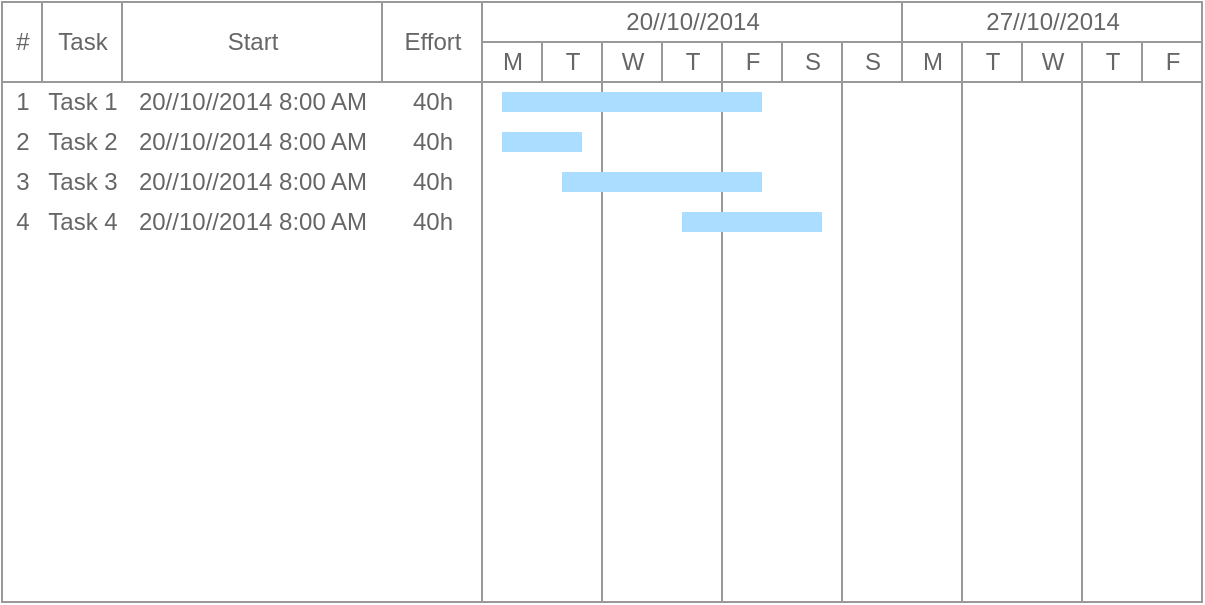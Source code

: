 <mxfile version="26.2.14">
  <diagram name="Page-1" id="CG7nVRiO2Gma3aAZzR6_">
    <mxGraphModel dx="750" dy="510" grid="1" gridSize="10" guides="1" tooltips="1" connect="1" arrows="1" fold="1" page="1" pageScale="1" pageWidth="850" pageHeight="1100" math="0" shadow="0">
      <root>
        <mxCell id="0" />
        <mxCell id="1" parent="0" />
        <mxCell id="WcKR49erJZ5EoNqmLGjS-1" value="" style="strokeWidth=1;shadow=0;dashed=0;align=center;html=1;shape=mxgraph.mockup.graphics.rrect;rSize=0;strokeColor=#999999;" vertex="1" parent="1">
          <mxGeometry x="90" y="120" width="600" height="300" as="geometry" />
        </mxCell>
        <mxCell id="WcKR49erJZ5EoNqmLGjS-2" value="#" style="strokeColor=inherit;fillColor=inherit;gradientColor=inherit;strokeWidth=1;shadow=0;dashed=0;align=center;html=1;shape=mxgraph.mockup.graphics.rrect;rSize=0;fontColor=#666666;" vertex="1" parent="WcKR49erJZ5EoNqmLGjS-1">
          <mxGeometry width="20" height="40" as="geometry" />
        </mxCell>
        <mxCell id="WcKR49erJZ5EoNqmLGjS-3" value="Task" style="strokeColor=inherit;fillColor=inherit;gradientColor=inherit;strokeWidth=1;shadow=0;dashed=0;align=center;html=1;shape=mxgraph.mockup.graphics.rrect;rSize=0;fontColor=#666666;" vertex="1" parent="WcKR49erJZ5EoNqmLGjS-1">
          <mxGeometry x="20" width="40" height="40" as="geometry" />
        </mxCell>
        <mxCell id="WcKR49erJZ5EoNqmLGjS-4" value="Start" style="strokeColor=inherit;fillColor=inherit;gradientColor=inherit;strokeWidth=1;shadow=0;dashed=0;align=center;html=1;shape=mxgraph.mockup.graphics.rrect;rSize=0;fontColor=#666666;" vertex="1" parent="WcKR49erJZ5EoNqmLGjS-1">
          <mxGeometry x="60" width="130" height="40" as="geometry" />
        </mxCell>
        <mxCell id="WcKR49erJZ5EoNqmLGjS-5" value="Effort" style="strokeColor=inherit;fillColor=inherit;gradientColor=inherit;strokeWidth=1;shadow=0;dashed=0;align=center;html=1;shape=mxgraph.mockup.graphics.rrect;rSize=0;fontColor=#666666;" vertex="1" parent="WcKR49erJZ5EoNqmLGjS-1">
          <mxGeometry x="190" width="50" height="40" as="geometry" />
        </mxCell>
        <mxCell id="WcKR49erJZ5EoNqmLGjS-6" value="20//10//2014" style="strokeColor=inherit;fillColor=inherit;gradientColor=inherit;strokeWidth=1;shadow=0;dashed=0;align=center;html=1;shape=mxgraph.mockup.graphics.rrect;rSize=0;fontColor=#666666;" vertex="1" parent="WcKR49erJZ5EoNqmLGjS-1">
          <mxGeometry x="240" width="210" height="20" as="geometry" />
        </mxCell>
        <mxCell id="WcKR49erJZ5EoNqmLGjS-7" value="27//10//2014" style="strokeColor=inherit;fillColor=inherit;gradientColor=inherit;strokeWidth=1;shadow=0;dashed=0;align=center;html=1;shape=mxgraph.mockup.graphics.rrect;rSize=0;fontColor=#666666;" vertex="1" parent="WcKR49erJZ5EoNqmLGjS-1">
          <mxGeometry x="450" width="150" height="20" as="geometry" />
        </mxCell>
        <mxCell id="WcKR49erJZ5EoNqmLGjS-8" value="M" style="strokeColor=inherit;fillColor=inherit;gradientColor=inherit;strokeWidth=1;shadow=0;dashed=0;align=center;html=1;shape=mxgraph.mockup.graphics.rrect;rSize=0;;fontColor=#666666;" vertex="1" parent="WcKR49erJZ5EoNqmLGjS-1">
          <mxGeometry x="240" y="20" width="30" height="20" as="geometry" />
        </mxCell>
        <mxCell id="WcKR49erJZ5EoNqmLGjS-9" value="T" style="strokeColor=inherit;fillColor=inherit;gradientColor=inherit;strokeWidth=1;shadow=0;dashed=0;align=center;html=1;shape=mxgraph.mockup.graphics.rrect;rSize=0;fontColor=#666666;" vertex="1" parent="WcKR49erJZ5EoNqmLGjS-1">
          <mxGeometry x="270" y="20" width="30" height="20" as="geometry" />
        </mxCell>
        <mxCell id="WcKR49erJZ5EoNqmLGjS-10" value="W" style="strokeColor=inherit;fillColor=inherit;gradientColor=inherit;strokeWidth=1;shadow=0;dashed=0;align=center;html=1;shape=mxgraph.mockup.graphics.rrect;rSize=0;fontColor=#666666;" vertex="1" parent="WcKR49erJZ5EoNqmLGjS-1">
          <mxGeometry x="300" y="20" width="30" height="20" as="geometry" />
        </mxCell>
        <mxCell id="WcKR49erJZ5EoNqmLGjS-11" value="T" style="strokeColor=inherit;fillColor=inherit;gradientColor=inherit;strokeWidth=1;shadow=0;dashed=0;align=center;html=1;shape=mxgraph.mockup.graphics.rrect;rSize=0;fontColor=#666666;" vertex="1" parent="WcKR49erJZ5EoNqmLGjS-1">
          <mxGeometry x="330" y="20" width="30" height="20" as="geometry" />
        </mxCell>
        <mxCell id="WcKR49erJZ5EoNqmLGjS-12" value="F" style="strokeColor=inherit;fillColor=inherit;gradientColor=inherit;strokeWidth=1;shadow=0;dashed=0;align=center;html=1;shape=mxgraph.mockup.graphics.rrect;rSize=0;fontColor=#666666;" vertex="1" parent="WcKR49erJZ5EoNqmLGjS-1">
          <mxGeometry x="360" y="20" width="30" height="20" as="geometry" />
        </mxCell>
        <mxCell id="WcKR49erJZ5EoNqmLGjS-13" value="S" style="strokeColor=inherit;fillColor=inherit;gradientColor=inherit;strokeWidth=1;shadow=0;dashed=0;align=center;html=1;shape=mxgraph.mockup.graphics.rrect;rSize=0;fontColor=#666666;" vertex="1" parent="WcKR49erJZ5EoNqmLGjS-1">
          <mxGeometry x="390" y="20" width="30" height="20" as="geometry" />
        </mxCell>
        <mxCell id="WcKR49erJZ5EoNqmLGjS-14" value="S" style="strokeColor=inherit;fillColor=inherit;gradientColor=inherit;strokeWidth=1;shadow=0;dashed=0;align=center;html=1;shape=mxgraph.mockup.graphics.rrect;rSize=0;fontColor=#666666;" vertex="1" parent="WcKR49erJZ5EoNqmLGjS-1">
          <mxGeometry x="420" y="20" width="30" height="20" as="geometry" />
        </mxCell>
        <mxCell id="WcKR49erJZ5EoNqmLGjS-15" value="M" style="strokeColor=inherit;fillColor=inherit;gradientColor=inherit;strokeWidth=1;shadow=0;dashed=0;align=center;html=1;shape=mxgraph.mockup.graphics.rrect;rSize=0;fontColor=#666666;" vertex="1" parent="WcKR49erJZ5EoNqmLGjS-1">
          <mxGeometry x="450" y="20" width="30" height="20" as="geometry" />
        </mxCell>
        <mxCell id="WcKR49erJZ5EoNqmLGjS-16" value="T" style="strokeColor=inherit;fillColor=inherit;gradientColor=inherit;strokeWidth=1;shadow=0;dashed=0;align=center;html=1;shape=mxgraph.mockup.graphics.rrect;rSize=0;fontColor=#666666;" vertex="1" parent="WcKR49erJZ5EoNqmLGjS-1">
          <mxGeometry x="480" y="20" width="30" height="20" as="geometry" />
        </mxCell>
        <mxCell id="WcKR49erJZ5EoNqmLGjS-17" value="W" style="strokeColor=inherit;fillColor=inherit;gradientColor=inherit;strokeWidth=1;shadow=0;dashed=0;align=center;html=1;shape=mxgraph.mockup.graphics.rrect;rSize=0;fontColor=#666666;" vertex="1" parent="WcKR49erJZ5EoNqmLGjS-1">
          <mxGeometry x="510" y="20" width="30" height="20" as="geometry" />
        </mxCell>
        <mxCell id="WcKR49erJZ5EoNqmLGjS-18" value="T" style="strokeColor=inherit;fillColor=inherit;gradientColor=inherit;strokeWidth=1;shadow=0;dashed=0;align=center;html=1;shape=mxgraph.mockup.graphics.rrect;rSize=0;fontColor=#666666;" vertex="1" parent="WcKR49erJZ5EoNqmLGjS-1">
          <mxGeometry x="540" y="20" width="30" height="20" as="geometry" />
        </mxCell>
        <mxCell id="WcKR49erJZ5EoNqmLGjS-19" value="F" style="strokeColor=inherit;fillColor=inherit;gradientColor=inherit;strokeWidth=1;shadow=0;dashed=0;align=center;html=1;shape=mxgraph.mockup.graphics.rrect;rSize=0;fontColor=#666666;" vertex="1" parent="WcKR49erJZ5EoNqmLGjS-1">
          <mxGeometry x="570" y="20" width="30" height="20" as="geometry" />
        </mxCell>
        <mxCell id="WcKR49erJZ5EoNqmLGjS-20" value="" style="strokeColor=inherit;fillColor=inherit;gradientColor=inherit;strokeWidth=1;shadow=0;dashed=0;align=center;html=1;shape=mxgraph.mockup.graphics.rrect;rSize=0;fontColor=#666666;" vertex="1" parent="WcKR49erJZ5EoNqmLGjS-1">
          <mxGeometry y="40" width="240" height="260" as="geometry" />
        </mxCell>
        <mxCell id="WcKR49erJZ5EoNqmLGjS-21" value="" style="strokeColor=inherit;fillColor=inherit;gradientColor=inherit;strokeWidth=1;shadow=0;dashed=0;align=center;html=1;shape=mxgraph.mockup.graphics.rrect;rSize=0;fontColor=#666666;" vertex="1" parent="WcKR49erJZ5EoNqmLGjS-1">
          <mxGeometry x="240" y="40" width="60" height="260" as="geometry" />
        </mxCell>
        <mxCell id="WcKR49erJZ5EoNqmLGjS-22" value="" style="strokeColor=inherit;fillColor=inherit;gradientColor=inherit;strokeWidth=1;shadow=0;dashed=0;align=center;html=1;shape=mxgraph.mockup.graphics.rrect;rSize=0;fontColor=#666666;" vertex="1" parent="WcKR49erJZ5EoNqmLGjS-1">
          <mxGeometry x="300" y="40" width="60" height="260" as="geometry" />
        </mxCell>
        <mxCell id="WcKR49erJZ5EoNqmLGjS-23" value="" style="strokeColor=inherit;fillColor=inherit;gradientColor=inherit;strokeWidth=1;shadow=0;dashed=0;align=center;html=1;shape=mxgraph.mockup.graphics.rrect;rSize=0;fontColor=#666666;" vertex="1" parent="WcKR49erJZ5EoNqmLGjS-1">
          <mxGeometry x="360" y="40" width="60" height="260" as="geometry" />
        </mxCell>
        <mxCell id="WcKR49erJZ5EoNqmLGjS-24" value="" style="strokeColor=inherit;fillColor=inherit;gradientColor=inherit;strokeWidth=1;shadow=0;dashed=0;align=center;html=1;shape=mxgraph.mockup.graphics.rrect;rSize=0;fontColor=#666666;" vertex="1" parent="WcKR49erJZ5EoNqmLGjS-1">
          <mxGeometry x="420" y="40" width="60" height="260" as="geometry" />
        </mxCell>
        <mxCell id="WcKR49erJZ5EoNqmLGjS-25" value="" style="strokeColor=inherit;fillColor=inherit;gradientColor=inherit;strokeWidth=1;shadow=0;dashed=0;align=center;html=1;shape=mxgraph.mockup.graphics.rrect;rSize=0;fontColor=#666666;" vertex="1" parent="WcKR49erJZ5EoNqmLGjS-1">
          <mxGeometry x="480" y="40" width="60" height="260" as="geometry" />
        </mxCell>
        <mxCell id="WcKR49erJZ5EoNqmLGjS-26" value="" style="strokeColor=inherit;fillColor=inherit;gradientColor=inherit;strokeWidth=1;shadow=0;dashed=0;align=center;html=1;shape=mxgraph.mockup.graphics.rrect;rSize=0;fontColor=#666666;" vertex="1" parent="WcKR49erJZ5EoNqmLGjS-1">
          <mxGeometry x="540" y="40" width="60" height="260" as="geometry" />
        </mxCell>
        <mxCell id="WcKR49erJZ5EoNqmLGjS-27" value="1" style="strokeWidth=1;shadow=0;dashed=0;align=center;html=1;shape=mxgraph.mockup.graphics.anchor;fontColor=#666666;" vertex="1" parent="WcKR49erJZ5EoNqmLGjS-1">
          <mxGeometry y="40" width="20" height="20" as="geometry" />
        </mxCell>
        <mxCell id="WcKR49erJZ5EoNqmLGjS-28" value="Task 1" style="strokeWidth=1;shadow=0;dashed=0;align=center;html=1;shape=mxgraph.mockup.graphics.anchor;fontColor=#666666;" vertex="1" parent="WcKR49erJZ5EoNqmLGjS-1">
          <mxGeometry x="20" y="40" width="40" height="20" as="geometry" />
        </mxCell>
        <mxCell id="WcKR49erJZ5EoNqmLGjS-29" value="20//10//2014 8:00 AM" style="strokeWidth=1;shadow=0;dashed=0;align=center;html=1;shape=mxgraph.mockup.graphics.anchor;fontColor=#666666;" vertex="1" parent="WcKR49erJZ5EoNqmLGjS-1">
          <mxGeometry x="60" y="40" width="130" height="20" as="geometry" />
        </mxCell>
        <mxCell id="WcKR49erJZ5EoNqmLGjS-30" value="40h" style="strokeWidth=1;shadow=0;dashed=0;align=center;html=1;shape=mxgraph.mockup.graphics.anchor;fontColor=#666666;" vertex="1" parent="WcKR49erJZ5EoNqmLGjS-1">
          <mxGeometry x="190" y="40" width="50" height="20" as="geometry" />
        </mxCell>
        <mxCell id="WcKR49erJZ5EoNqmLGjS-31" value="2" style="strokeWidth=1;shadow=0;dashed=0;align=center;html=1;shape=mxgraph.mockup.graphics.anchor;fontColor=#666666;" vertex="1" parent="WcKR49erJZ5EoNqmLGjS-1">
          <mxGeometry y="60" width="20" height="20" as="geometry" />
        </mxCell>
        <mxCell id="WcKR49erJZ5EoNqmLGjS-32" value="Task 2" style="strokeWidth=1;shadow=0;dashed=0;align=center;html=1;shape=mxgraph.mockup.graphics.anchor;fontColor=#666666;" vertex="1" parent="WcKR49erJZ5EoNqmLGjS-1">
          <mxGeometry x="20" y="60" width="40" height="20" as="geometry" />
        </mxCell>
        <mxCell id="WcKR49erJZ5EoNqmLGjS-33" value="20//10//2014 8:00 AM" style="strokeWidth=1;shadow=0;dashed=0;align=center;html=1;shape=mxgraph.mockup.graphics.anchor;fontColor=#666666;" vertex="1" parent="WcKR49erJZ5EoNqmLGjS-1">
          <mxGeometry x="60" y="60" width="130" height="20" as="geometry" />
        </mxCell>
        <mxCell id="WcKR49erJZ5EoNqmLGjS-34" value="40h" style="strokeWidth=1;shadow=0;dashed=0;align=center;html=1;shape=mxgraph.mockup.graphics.anchor;fontColor=#666666;" vertex="1" parent="WcKR49erJZ5EoNqmLGjS-1">
          <mxGeometry x="190" y="60" width="50" height="20" as="geometry" />
        </mxCell>
        <mxCell id="WcKR49erJZ5EoNqmLGjS-35" value="3" style="strokeWidth=1;shadow=0;dashed=0;align=center;html=1;shape=mxgraph.mockup.graphics.anchor;fontColor=#666666;" vertex="1" parent="WcKR49erJZ5EoNqmLGjS-1">
          <mxGeometry y="80" width="20" height="20" as="geometry" />
        </mxCell>
        <mxCell id="WcKR49erJZ5EoNqmLGjS-36" value="Task 3" style="strokeWidth=1;shadow=0;dashed=0;align=center;html=1;shape=mxgraph.mockup.graphics.anchor;fontColor=#666666;" vertex="1" parent="WcKR49erJZ5EoNqmLGjS-1">
          <mxGeometry x="20" y="80" width="40" height="20" as="geometry" />
        </mxCell>
        <mxCell id="WcKR49erJZ5EoNqmLGjS-37" value="20//10//2014 8:00 AM" style="strokeWidth=1;shadow=0;dashed=0;align=center;html=1;shape=mxgraph.mockup.graphics.anchor;fontColor=#666666;" vertex="1" parent="WcKR49erJZ5EoNqmLGjS-1">
          <mxGeometry x="60" y="80" width="130" height="20" as="geometry" />
        </mxCell>
        <mxCell id="WcKR49erJZ5EoNqmLGjS-38" value="40h" style="strokeWidth=1;shadow=0;dashed=0;align=center;html=1;shape=mxgraph.mockup.graphics.anchor;fontColor=#666666;" vertex="1" parent="WcKR49erJZ5EoNqmLGjS-1">
          <mxGeometry x="190" y="80" width="50" height="20" as="geometry" />
        </mxCell>
        <mxCell id="WcKR49erJZ5EoNqmLGjS-39" value="4" style="strokeWidth=1;shadow=0;dashed=0;align=center;html=1;shape=mxgraph.mockup.graphics.anchor;fontColor=#666666;" vertex="1" parent="WcKR49erJZ5EoNqmLGjS-1">
          <mxGeometry y="100" width="20" height="20" as="geometry" />
        </mxCell>
        <mxCell id="WcKR49erJZ5EoNqmLGjS-40" value="Task 4" style="strokeWidth=1;shadow=0;dashed=0;align=center;html=1;shape=mxgraph.mockup.graphics.anchor;fontColor=#666666;" vertex="1" parent="WcKR49erJZ5EoNqmLGjS-1">
          <mxGeometry x="20" y="100" width="40" height="20" as="geometry" />
        </mxCell>
        <mxCell id="WcKR49erJZ5EoNqmLGjS-41" value="20//10//2014 8:00 AM" style="strokeWidth=1;shadow=0;dashed=0;align=center;html=1;shape=mxgraph.mockup.graphics.anchor;fontColor=#666666;" vertex="1" parent="WcKR49erJZ5EoNqmLGjS-1">
          <mxGeometry x="60" y="100" width="130" height="20" as="geometry" />
        </mxCell>
        <mxCell id="WcKR49erJZ5EoNqmLGjS-42" value="40h" style="strokeWidth=1;shadow=0;dashed=0;align=center;html=1;shape=mxgraph.mockup.graphics.anchor;fontColor=#666666;" vertex="1" parent="WcKR49erJZ5EoNqmLGjS-1">
          <mxGeometry x="190" y="100" width="50" height="20" as="geometry" />
        </mxCell>
        <mxCell id="WcKR49erJZ5EoNqmLGjS-43" value="" style="strokeWidth=1;shadow=0;dashed=0;align=center;html=1;shape=mxgraph.mockup.graphics.rrect;rSize=0;strokeColor=none;fillColor=#aaddff;" vertex="1" parent="WcKR49erJZ5EoNqmLGjS-1">
          <mxGeometry x="250" y="45" width="130" height="10" as="geometry" />
        </mxCell>
        <mxCell id="WcKR49erJZ5EoNqmLGjS-44" value="" style="strokeWidth=1;shadow=0;dashed=0;align=center;html=1;shape=mxgraph.mockup.graphics.rrect;rSize=0;strokeColor=none;fillColor=#aaddff;" vertex="1" parent="WcKR49erJZ5EoNqmLGjS-1">
          <mxGeometry x="250" y="65" width="40" height="10" as="geometry" />
        </mxCell>
        <mxCell id="WcKR49erJZ5EoNqmLGjS-45" value="" style="strokeWidth=1;shadow=0;dashed=0;align=center;html=1;shape=mxgraph.mockup.graphics.rrect;rSize=0;strokeColor=none;fillColor=#aaddff;" vertex="1" parent="WcKR49erJZ5EoNqmLGjS-1">
          <mxGeometry x="280" y="85" width="100" height="10" as="geometry" />
        </mxCell>
        <mxCell id="WcKR49erJZ5EoNqmLGjS-46" value="" style="strokeWidth=1;shadow=0;dashed=0;align=center;html=1;shape=mxgraph.mockup.graphics.rrect;rSize=0;strokeColor=none;fillColor=#aaddff;" vertex="1" parent="WcKR49erJZ5EoNqmLGjS-1">
          <mxGeometry x="340" y="105" width="70" height="10" as="geometry" />
        </mxCell>
      </root>
    </mxGraphModel>
  </diagram>
</mxfile>
